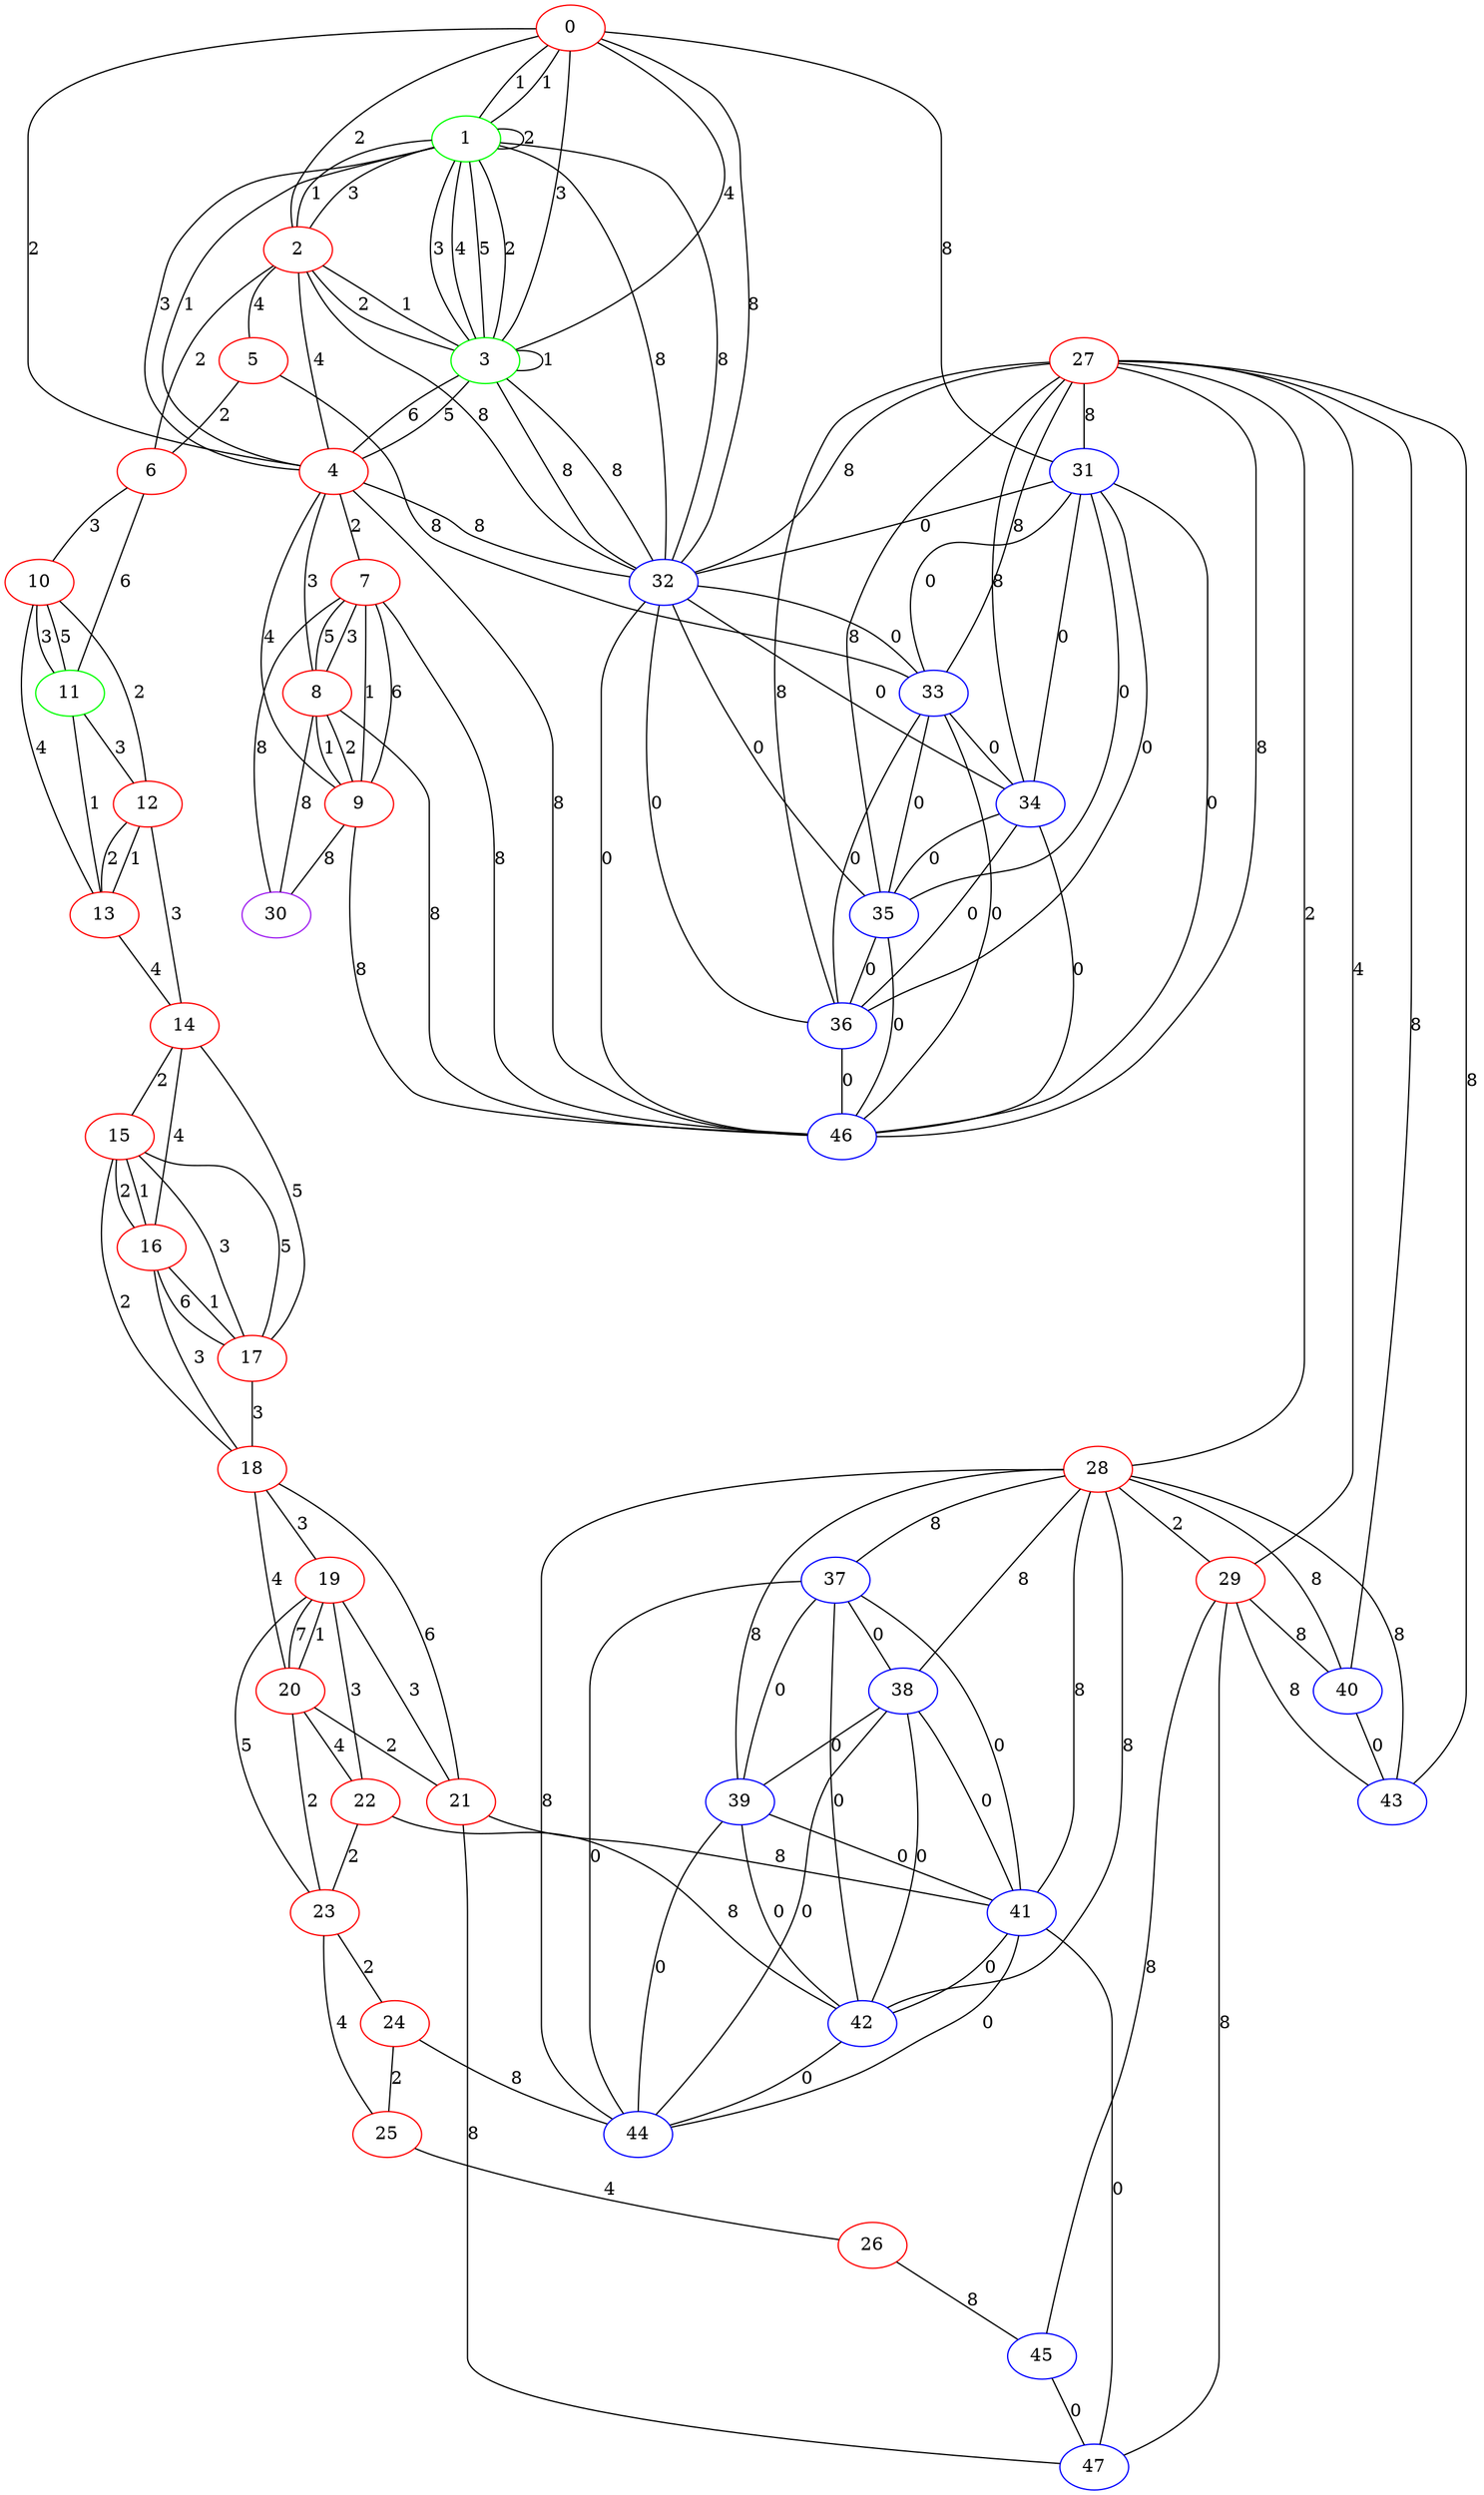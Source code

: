 graph "" {
0 [color=red, weight=1];
1 [color=green, weight=2];
2 [color=red, weight=1];
3 [color=green, weight=2];
4 [color=red, weight=1];
5 [color=red, weight=1];
6 [color=red, weight=1];
7 [color=red, weight=1];
8 [color=red, weight=1];
9 [color=red, weight=1];
10 [color=red, weight=1];
11 [color=green, weight=2];
12 [color=red, weight=1];
13 [color=red, weight=1];
14 [color=red, weight=1];
15 [color=red, weight=1];
16 [color=red, weight=1];
17 [color=red, weight=1];
18 [color=red, weight=1];
19 [color=red, weight=1];
20 [color=red, weight=1];
21 [color=red, weight=1];
22 [color=red, weight=1];
23 [color=red, weight=1];
24 [color=red, weight=1];
25 [color=red, weight=1];
26 [color=red, weight=1];
27 [color=red, weight=1];
28 [color=red, weight=1];
29 [color=red, weight=1];
30 [color=purple, weight=4];
31 [color=blue, weight=3];
32 [color=blue, weight=3];
33 [color=blue, weight=3];
34 [color=blue, weight=3];
35 [color=blue, weight=3];
36 [color=blue, weight=3];
37 [color=blue, weight=3];
38 [color=blue, weight=3];
39 [color=blue, weight=3];
40 [color=blue, weight=3];
41 [color=blue, weight=3];
42 [color=blue, weight=3];
43 [color=blue, weight=3];
44 [color=blue, weight=3];
45 [color=blue, weight=3];
46 [color=blue, weight=3];
47 [color=blue, weight=3];
0 -- 32  [key=0, label=8];
0 -- 1  [key=0, label=1];
0 -- 1  [key=1, label=1];
0 -- 2  [key=0, label=2];
0 -- 3  [key=0, label=3];
0 -- 3  [key=1, label=4];
0 -- 4  [key=0, label=2];
0 -- 31  [key=0, label=8];
1 -- 1  [key=0, label=2];
1 -- 2  [key=0, label=3];
1 -- 2  [key=1, label=1];
1 -- 3  [key=0, label=4];
1 -- 3  [key=1, label=5];
1 -- 3  [key=2, label=2];
1 -- 3  [key=3, label=3];
1 -- 4  [key=0, label=1];
1 -- 4  [key=1, label=3];
1 -- 32  [key=0, label=8];
1 -- 32  [key=1, label=8];
2 -- 3  [key=0, label=1];
2 -- 3  [key=1, label=2];
2 -- 4  [key=0, label=4];
2 -- 5  [key=0, label=4];
2 -- 6  [key=0, label=2];
2 -- 32  [key=0, label=8];
3 -- 3  [key=0, label=1];
3 -- 4  [key=0, label=5];
3 -- 4  [key=1, label=6];
3 -- 32  [key=0, label=8];
3 -- 32  [key=1, label=8];
4 -- 32  [key=0, label=8];
4 -- 7  [key=0, label=2];
4 -- 8  [key=0, label=3];
4 -- 9  [key=0, label=4];
4 -- 46  [key=0, label=8];
5 -- 33  [key=0, label=8];
5 -- 6  [key=0, label=2];
6 -- 11  [key=0, label=6];
6 -- 10  [key=0, label=3];
7 -- 8  [key=0, label=3];
7 -- 8  [key=1, label=5];
7 -- 9  [key=0, label=1];
7 -- 9  [key=1, label=6];
7 -- 46  [key=0, label=8];
7 -- 30  [key=0, label=8];
8 -- 9  [key=0, label=2];
8 -- 9  [key=1, label=1];
8 -- 46  [key=0, label=8];
8 -- 30  [key=0, label=8];
9 -- 46  [key=0, label=8];
9 -- 30  [key=0, label=8];
10 -- 11  [key=0, label=5];
10 -- 11  [key=1, label=3];
10 -- 12  [key=0, label=2];
10 -- 13  [key=0, label=4];
11 -- 12  [key=0, label=3];
11 -- 13  [key=0, label=1];
12 -- 13  [key=0, label=1];
12 -- 13  [key=1, label=2];
12 -- 14  [key=0, label=3];
13 -- 14  [key=0, label=4];
14 -- 16  [key=0, label=4];
14 -- 17  [key=0, label=5];
14 -- 15  [key=0, label=2];
15 -- 16  [key=0, label=1];
15 -- 16  [key=1, label=2];
15 -- 17  [key=0, label=5];
15 -- 17  [key=1, label=3];
15 -- 18  [key=0, label=2];
16 -- 17  [key=0, label=6];
16 -- 17  [key=1, label=1];
16 -- 18  [key=0, label=3];
17 -- 18  [key=0, label=3];
18 -- 19  [key=0, label=3];
18 -- 20  [key=0, label=4];
18 -- 21  [key=0, label=6];
19 -- 20  [key=0, label=7];
19 -- 20  [key=1, label=1];
19 -- 21  [key=0, label=3];
19 -- 22  [key=0, label=3];
19 -- 23  [key=0, label=5];
20 -- 21  [key=0, label=2];
20 -- 22  [key=0, label=4];
20 -- 23  [key=0, label=2];
21 -- 41  [key=0, label=8];
21 -- 47  [key=0, label=8];
22 -- 42  [key=0, label=8];
22 -- 23  [key=0, label=2];
23 -- 24  [key=0, label=2];
23 -- 25  [key=0, label=4];
24 -- 25  [key=0, label=2];
24 -- 44  [key=0, label=8];
25 -- 26  [key=0, label=4];
26 -- 45  [key=0, label=8];
27 -- 32  [key=0, label=8];
27 -- 33  [key=0, label=8];
27 -- 34  [key=0, label=8];
27 -- 35  [key=0, label=8];
27 -- 36  [key=0, label=8];
27 -- 40  [key=0, label=8];
27 -- 43  [key=0, label=8];
27 -- 46  [key=0, label=8];
27 -- 28  [key=0, label=2];
27 -- 29  [key=0, label=4];
27 -- 31  [key=0, label=8];
28 -- 37  [key=0, label=8];
28 -- 38  [key=0, label=8];
28 -- 39  [key=0, label=8];
28 -- 40  [key=0, label=8];
28 -- 41  [key=0, label=8];
28 -- 42  [key=0, label=8];
28 -- 43  [key=0, label=8];
28 -- 44  [key=0, label=8];
28 -- 29  [key=0, label=2];
29 -- 40  [key=0, label=8];
29 -- 43  [key=0, label=8];
29 -- 45  [key=0, label=8];
29 -- 47  [key=0, label=8];
31 -- 32  [key=0, label=0];
31 -- 34  [key=0, label=0];
31 -- 35  [key=0, label=0];
31 -- 36  [key=0, label=0];
31 -- 33  [key=0, label=0];
31 -- 46  [key=0, label=0];
32 -- 33  [key=0, label=0];
32 -- 34  [key=0, label=0];
32 -- 46  [key=0, label=0];
32 -- 35  [key=0, label=0];
32 -- 36  [key=0, label=0];
33 -- 34  [key=0, label=0];
33 -- 35  [key=0, label=0];
33 -- 36  [key=0, label=0];
33 -- 46  [key=0, label=0];
34 -- 35  [key=0, label=0];
34 -- 36  [key=0, label=0];
34 -- 46  [key=0, label=0];
35 -- 36  [key=0, label=0];
35 -- 46  [key=0, label=0];
36 -- 46  [key=0, label=0];
37 -- 38  [key=0, label=0];
37 -- 39  [key=0, label=0];
37 -- 41  [key=0, label=0];
37 -- 42  [key=0, label=0];
37 -- 44  [key=0, label=0];
38 -- 39  [key=0, label=0];
38 -- 41  [key=0, label=0];
38 -- 42  [key=0, label=0];
38 -- 44  [key=0, label=0];
39 -- 41  [key=0, label=0];
39 -- 42  [key=0, label=0];
39 -- 44  [key=0, label=0];
40 -- 43  [key=0, label=0];
41 -- 42  [key=0, label=0];
41 -- 44  [key=0, label=0];
41 -- 47  [key=0, label=0];
42 -- 44  [key=0, label=0];
45 -- 47  [key=0, label=0];
}
